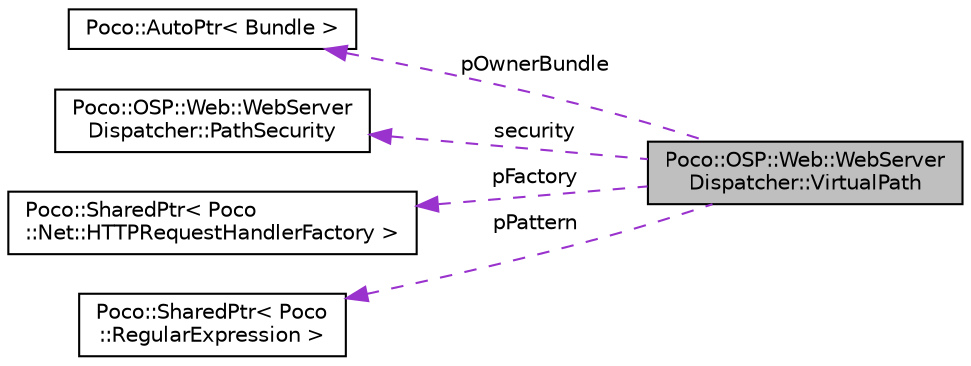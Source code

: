 digraph "Poco::OSP::Web::WebServerDispatcher::VirtualPath"
{
 // LATEX_PDF_SIZE
  edge [fontname="Helvetica",fontsize="10",labelfontname="Helvetica",labelfontsize="10"];
  node [fontname="Helvetica",fontsize="10",shape=record];
  rankdir="LR";
  Node1 [label="Poco::OSP::Web::WebServer\lDispatcher::VirtualPath",height=0.2,width=0.4,color="black", fillcolor="grey75", style="filled", fontcolor="black",tooltip="A VirtualPath struct is used to specify a path mapping for a bundle."];
  Node2 -> Node1 [dir="back",color="darkorchid3",fontsize="10",style="dashed",label=" pOwnerBundle" ];
  Node2 [label="Poco::AutoPtr\< Bundle \>",height=0.2,width=0.4,color="black", fillcolor="white", style="filled",URL="$classPoco_1_1AutoPtr.html",tooltip=" "];
  Node3 -> Node1 [dir="back",color="darkorchid3",fontsize="10",style="dashed",label=" security" ];
  Node3 [label="Poco::OSP::Web::WebServer\lDispatcher::PathSecurity",height=0.2,width=0.4,color="black", fillcolor="white", style="filled",URL="$structPoco_1_1OSP_1_1Web_1_1WebServerDispatcher_1_1PathSecurity.html",tooltip="Security attributes for a registered path."];
  Node4 -> Node1 [dir="back",color="darkorchid3",fontsize="10",style="dashed",label=" pFactory" ];
  Node4 [label="Poco::SharedPtr\< Poco\l::Net::HTTPRequestHandlerFactory \>",height=0.2,width=0.4,color="black", fillcolor="white", style="filled",URL="$classPoco_1_1SharedPtr.html",tooltip=" "];
  Node5 -> Node1 [dir="back",color="darkorchid3",fontsize="10",style="dashed",label=" pPattern" ];
  Node5 [label="Poco::SharedPtr\< Poco\l::RegularExpression \>",height=0.2,width=0.4,color="black", fillcolor="white", style="filled",URL="$classPoco_1_1SharedPtr.html",tooltip=" "];
}
